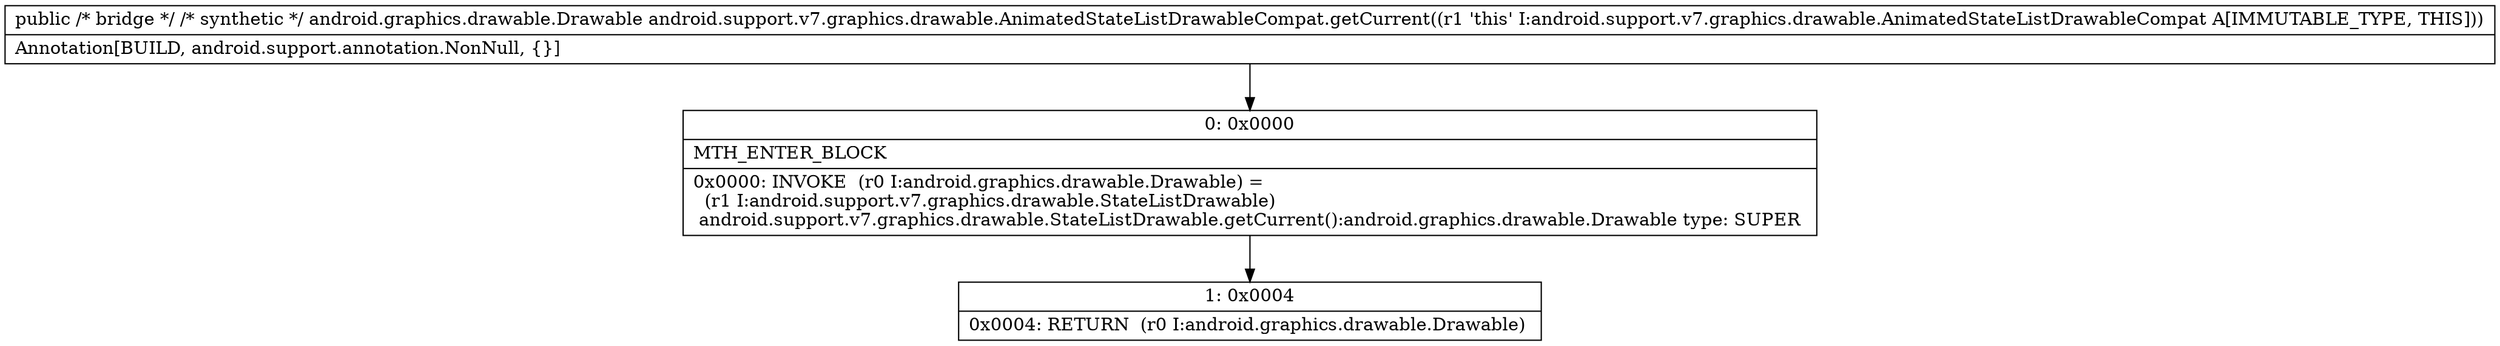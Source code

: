 digraph "CFG forandroid.support.v7.graphics.drawable.AnimatedStateListDrawableCompat.getCurrent()Landroid\/graphics\/drawable\/Drawable;" {
Node_0 [shape=record,label="{0\:\ 0x0000|MTH_ENTER_BLOCK\l|0x0000: INVOKE  (r0 I:android.graphics.drawable.Drawable) = \l  (r1 I:android.support.v7.graphics.drawable.StateListDrawable)\l android.support.v7.graphics.drawable.StateListDrawable.getCurrent():android.graphics.drawable.Drawable type: SUPER \l}"];
Node_1 [shape=record,label="{1\:\ 0x0004|0x0004: RETURN  (r0 I:android.graphics.drawable.Drawable) \l}"];
MethodNode[shape=record,label="{public \/* bridge *\/ \/* synthetic *\/ android.graphics.drawable.Drawable android.support.v7.graphics.drawable.AnimatedStateListDrawableCompat.getCurrent((r1 'this' I:android.support.v7.graphics.drawable.AnimatedStateListDrawableCompat A[IMMUTABLE_TYPE, THIS]))  | Annotation[BUILD, android.support.annotation.NonNull, \{\}]\l}"];
MethodNode -> Node_0;
Node_0 -> Node_1;
}

